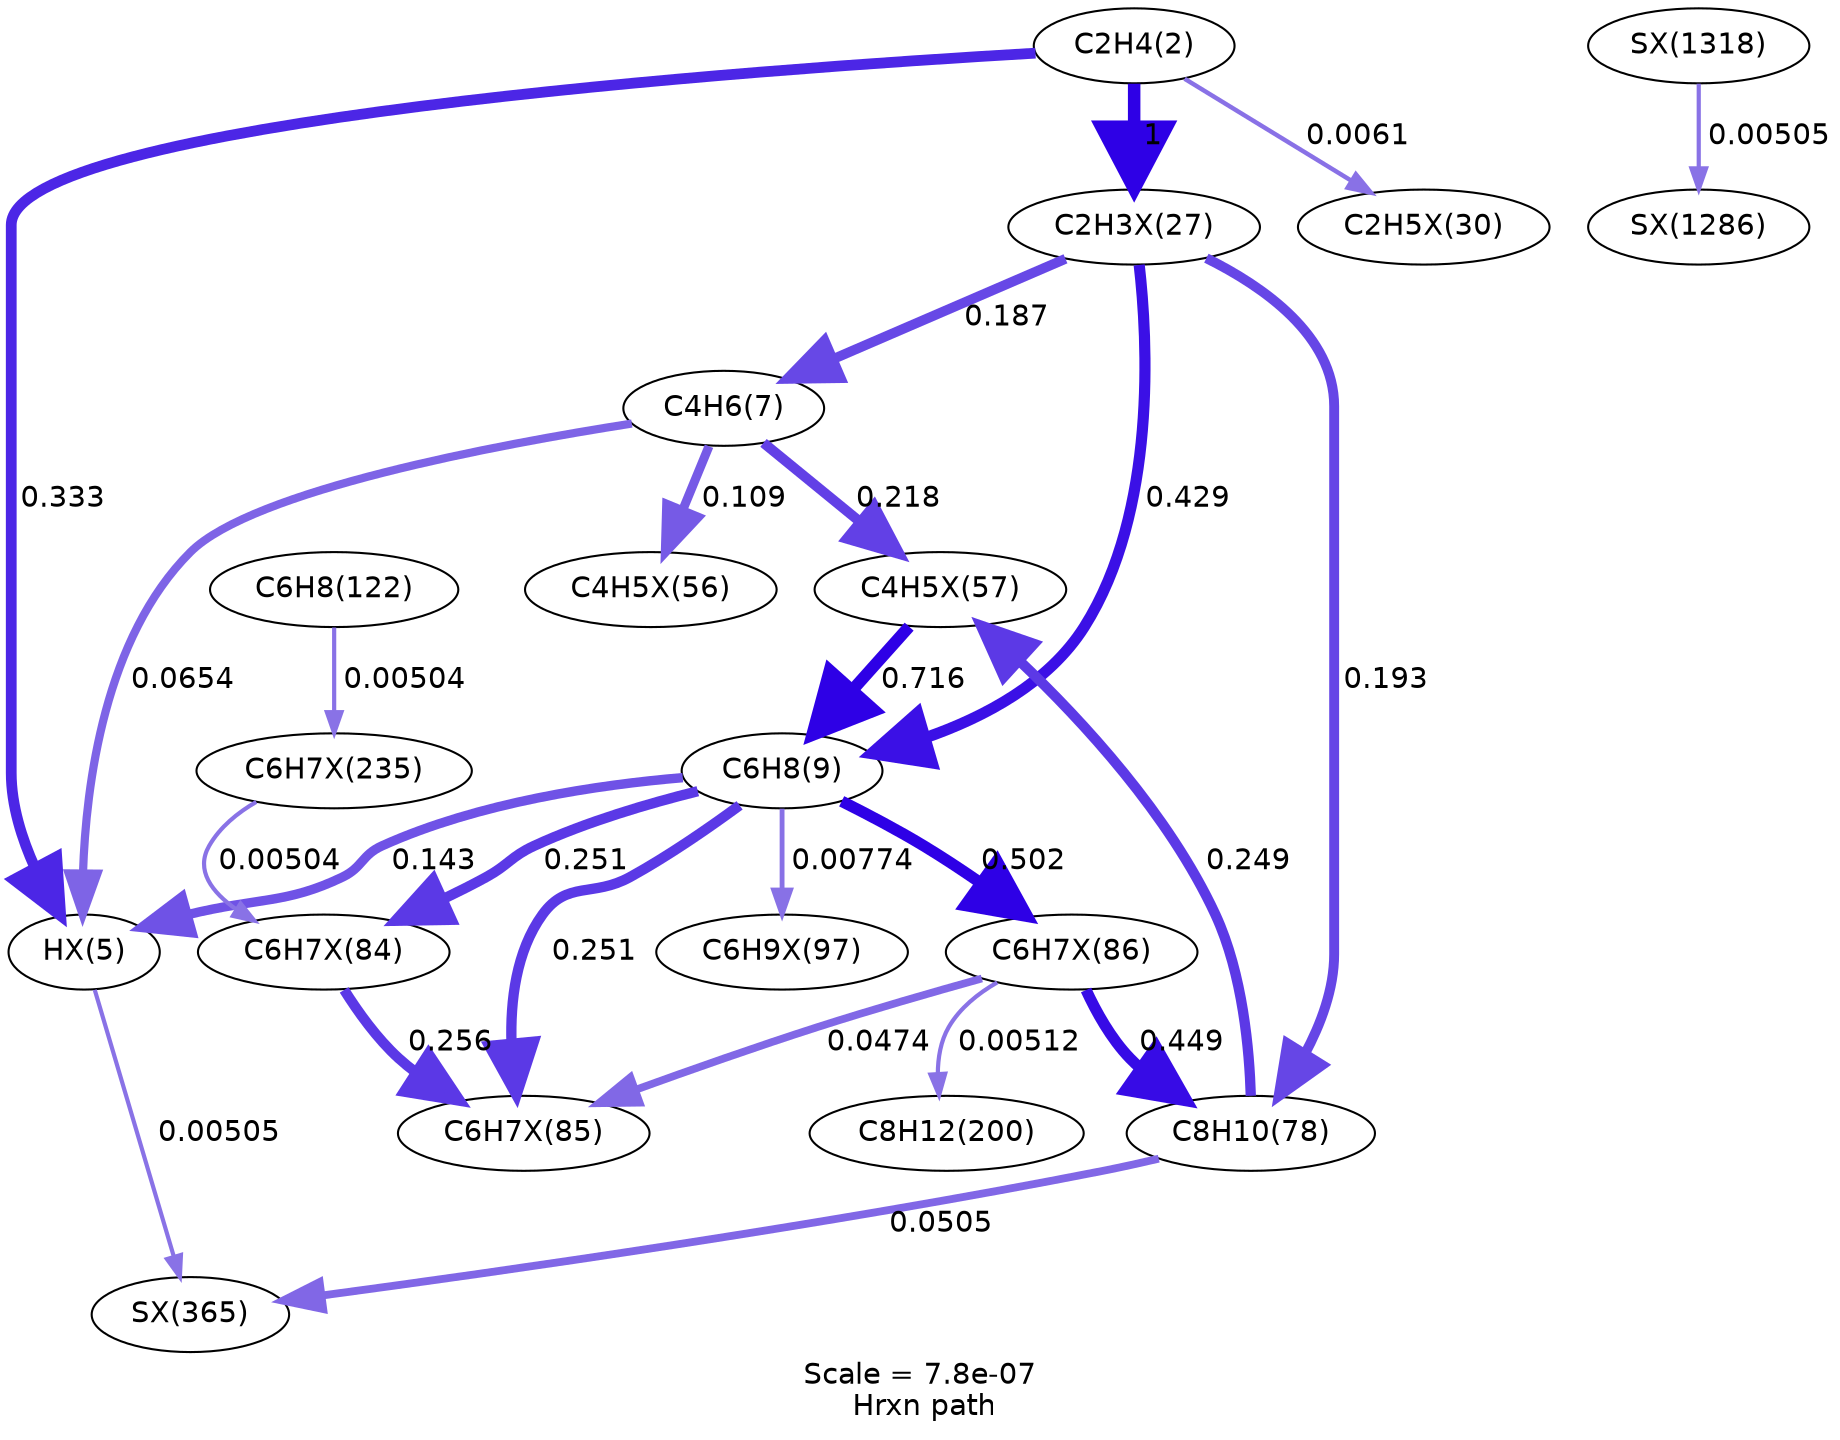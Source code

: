 digraph reaction_paths {
center=1;
s5 -> s59[fontname="Helvetica", style="setlinewidth(5.17)", arrowsize=2.59, color="0.7, 0.833, 0.9"
, label=" 0.333"];
s5 -> s60[fontname="Helvetica", style="setlinewidth(6)", arrowsize=3, color="0.7, 1.5, 0.9"
, label=" 1"];
s5 -> s62[fontname="Helvetica", style="setlinewidth(2.15)", arrowsize=1.08, color="0.7, 0.506, 0.9"
, label=" 0.0061"];
s8 -> s59[fontname="Helvetica", style="setlinewidth(3.94)", arrowsize=1.97, color="0.7, 0.565, 0.9"
, label=" 0.0654"];
s9 -> s59[fontname="Helvetica", style="setlinewidth(4.53)", arrowsize=2.27, color="0.7, 0.643, 0.9"
, label=" 0.143"];
s59 -> s107[fontname="Helvetica", style="setlinewidth(2.01)", arrowsize=1, color="0.7, 0.505, 0.9"
, label=" 0.00505"];
s60 -> s8[fontname="Helvetica", style="setlinewidth(4.74)", arrowsize=2.37, color="0.7, 0.687, 0.9"
, label=" 0.187"];
s60 -> s9[fontname="Helvetica", style="setlinewidth(5.36)", arrowsize=2.68, color="0.7, 0.929, 0.9"
, label=" 0.429"];
s60 -> s11[fontname="Helvetica", style="setlinewidth(4.76)", arrowsize=2.38, color="0.7, 0.693, 0.9"
, label=" 0.193"];
s8 -> s76[fontname="Helvetica", style="setlinewidth(4.85)", arrowsize=2.42, color="0.7, 0.718, 0.9"
, label=" 0.218"];
s8 -> s75[fontname="Helvetica", style="setlinewidth(4.33)", arrowsize=2.16, color="0.7, 0.609, 0.9"
, label=" 0.109"];
s76 -> s9[fontname="Helvetica", style="setlinewidth(5.75)", arrowsize=2.87, color="0.7, 1.22, 0.9"
, label=" 0.716"];
s11 -> s76[fontname="Helvetica", style="setlinewidth(4.95)", arrowsize=2.47, color="0.7, 0.749, 0.9"
, label=" 0.249"];
s9 -> s86[fontname="Helvetica", style="setlinewidth(5.48)", arrowsize=2.74, color="0.7, 1, 0.9"
, label=" 0.502"];
s9 -> s87[fontname="Helvetica", style="setlinewidth(2.33)", arrowsize=1.16, color="0.7, 0.508, 0.9"
, label=" 0.00774"];
s9 -> s85[fontname="Helvetica", style="setlinewidth(4.96)", arrowsize=2.48, color="0.7, 0.751, 0.9"
, label=" 0.251"];
s9 -> s84[fontname="Helvetica", style="setlinewidth(4.96)", arrowsize=2.48, color="0.7, 0.751, 0.9"
, label=" 0.251"];
s12 -> s102[fontname="Helvetica", style="setlinewidth(2.01)", arrowsize=1, color="0.7, 0.505, 0.9"
, label=" 0.00504"];
s86 -> s11[fontname="Helvetica", style="setlinewidth(5.4)", arrowsize=2.7, color="0.7, 0.949, 0.9"
, label=" 0.449"];
s86 -> s20[fontname="Helvetica", style="setlinewidth(2.02)", arrowsize=1.01, color="0.7, 0.505, 0.9"
, label=" 0.00512"];
s86 -> s85[fontname="Helvetica", style="setlinewidth(3.7)", arrowsize=1.85, color="0.7, 0.547, 0.9"
, label=" 0.0474"];
s11 -> s107[fontname="Helvetica", style="setlinewidth(3.75)", arrowsize=1.87, color="0.7, 0.55, 0.9"
, label=" 0.0505"];
s84 -> s85[fontname="Helvetica", style="setlinewidth(4.97)", arrowsize=2.49, color="0.7, 0.756, 0.9"
, label=" 0.256"];
s102 -> s84[fontname="Helvetica", style="setlinewidth(2.01)", arrowsize=1, color="0.7, 0.505, 0.9"
, label=" 0.00504"];
s134 -> s133[fontname="Helvetica", style="setlinewidth(2.01)", arrowsize=1, color="0.7, 0.505, 0.9"
, label=" 0.00505"];
s5 [ fontname="Helvetica", label="C2H4(2)"];
s8 [ fontname="Helvetica", label="C4H6(7)"];
s9 [ fontname="Helvetica", label="C6H8(9)"];
s11 [ fontname="Helvetica", label="C8H10(78)"];
s12 [ fontname="Helvetica", label="C6H8(122)"];
s20 [ fontname="Helvetica", label="C8H12(200)"];
s59 [ fontname="Helvetica", label="HX(5)"];
s60 [ fontname="Helvetica", label="C2H3X(27)"];
s62 [ fontname="Helvetica", label="C2H5X(30)"];
s75 [ fontname="Helvetica", label="C4H5X(56)"];
s76 [ fontname="Helvetica", label="C4H5X(57)"];
s84 [ fontname="Helvetica", label="C6H7X(84)"];
s85 [ fontname="Helvetica", label="C6H7X(85)"];
s86 [ fontname="Helvetica", label="C6H7X(86)"];
s87 [ fontname="Helvetica", label="C6H9X(97)"];
s102 [ fontname="Helvetica", label="C6H7X(235)"];
s107 [ fontname="Helvetica", label="SX(365)"];
s133 [ fontname="Helvetica", label="SX(1286)"];
s134 [ fontname="Helvetica", label="SX(1318)"];
 label = "Scale = 7.8e-07\l Hrxn path";
 fontname = "Helvetica";
}
